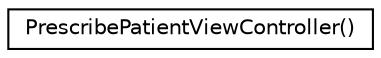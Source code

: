 digraph G
{
  edge [fontname="Helvetica",fontsize="10",labelfontname="Helvetica",labelfontsize="10"];
  node [fontname="Helvetica",fontsize="10",shape=record];
  rankdir="LR";
  Node1 [label="PrescribePatientViewController()",height=0.2,width=0.4,color="black", fillcolor="white", style="filled",URL="$interface_prescribe_patient_view_controller_07_08.html"];
}
